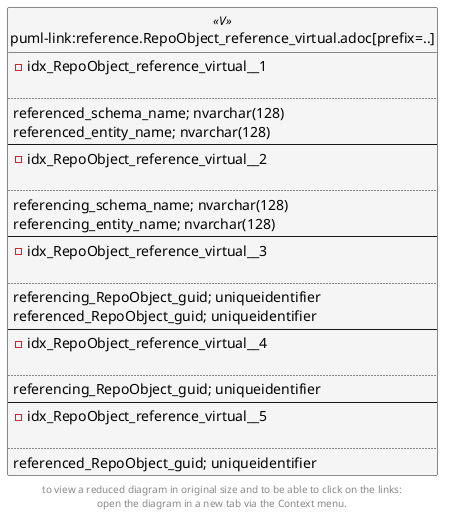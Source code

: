 @startuml
left to right direction
'top to bottom direction
hide circle
'avoide "." issues:
set namespaceSeparator none


skinparam class {
  BackgroundColor White
  BackgroundColor<<FN>> Yellow
  BackgroundColor<<FS>> Yellow
  BackgroundColor<<FT>> LightGray
  BackgroundColor<<IF>> Yellow
  BackgroundColor<<IS>> Yellow
  BackgroundColor<<P>> Aqua
  BackgroundColor<<PC>> Aqua
  BackgroundColor<<SN>> Yellow
  BackgroundColor<<SO>> SlateBlue
  BackgroundColor<<TF>> LightGray
  BackgroundColor<<TR>> Tomato
  BackgroundColor<<U>> White
  BackgroundColor<<V>> WhiteSmoke
  BackgroundColor<<X>> Aqua
}


entity "puml-link:reference.RepoObject_reference_virtual.adoc[prefix=..]" as reference.RepoObject_reference_virtual << V >> {
- idx_RepoObject_reference_virtual__1

..
referenced_schema_name; nvarchar(128)
referenced_entity_name; nvarchar(128)
--
- idx_RepoObject_reference_virtual__2

..
referencing_schema_name; nvarchar(128)
referencing_entity_name; nvarchar(128)
--
- idx_RepoObject_reference_virtual__3

..
referencing_RepoObject_guid; uniqueidentifier
referenced_RepoObject_guid; uniqueidentifier
--
- idx_RepoObject_reference_virtual__4

..
referencing_RepoObject_guid; uniqueidentifier
--
- idx_RepoObject_reference_virtual__5

..
referenced_RepoObject_guid; uniqueidentifier
}


footer
to view a reduced diagram in original size and to be able to click on the links:
open the diagram in a new tab via the Context menu.
end footer

@enduml


